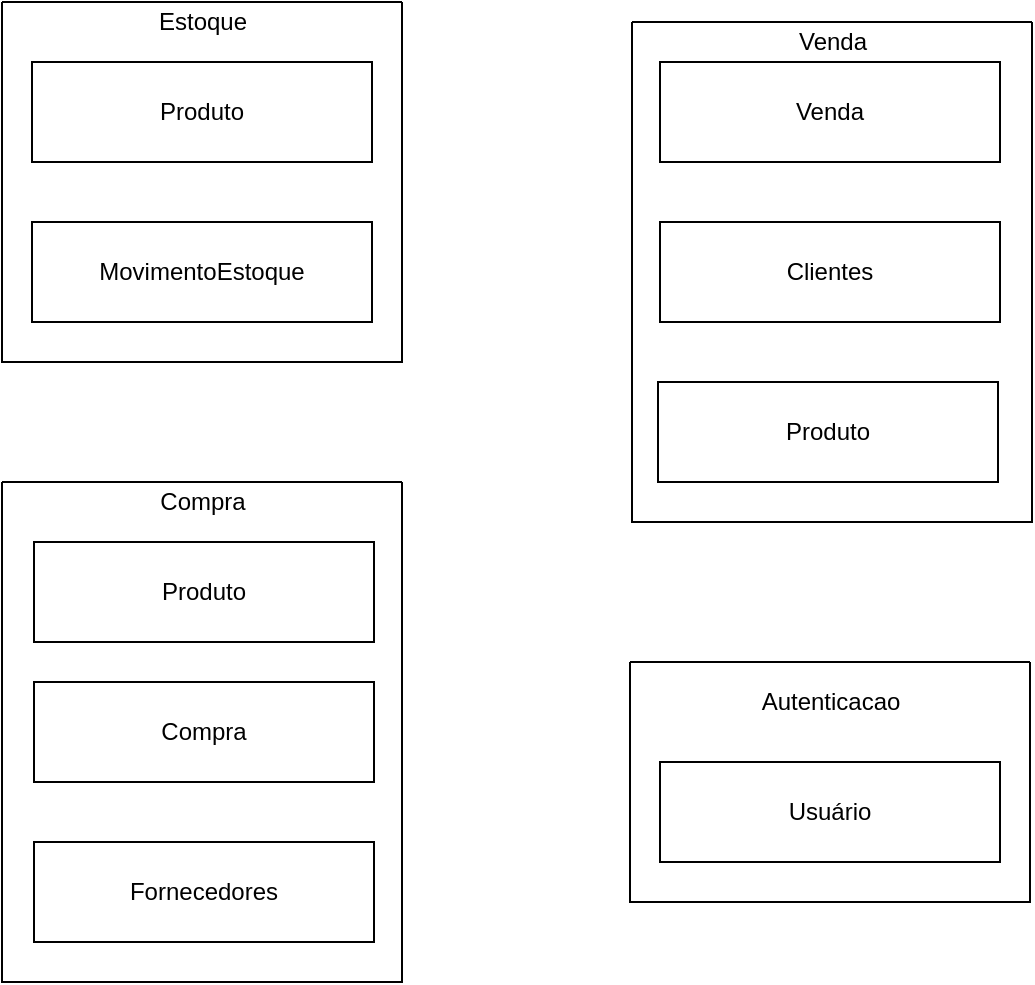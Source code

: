 <mxfile version="19.0.0" type="device"><diagram id="1IosLiBOQOUhHvTmXEfG" name="Page-1"><mxGraphModel dx="1221" dy="613" grid="1" gridSize="10" guides="1" tooltips="1" connect="1" arrows="1" fold="1" page="1" pageScale="1" pageWidth="827" pageHeight="1169" math="0" shadow="0"><root><mxCell id="0"/><mxCell id="1" parent="0"/><mxCell id="BzfKRBKe2GWCqheW0Z8F-1" value="Produto" style="rounded=0;whiteSpace=wrap;html=1;" parent="1" vertex="1"><mxGeometry x="100" y="70" width="170" height="50" as="geometry"/></mxCell><mxCell id="BzfKRBKe2GWCqheW0Z8F-2" value="MovimentoEstoque" style="rounded=0;whiteSpace=wrap;html=1;" parent="1" vertex="1"><mxGeometry x="100" y="150" width="170" height="50" as="geometry"/></mxCell><mxCell id="BzfKRBKe2GWCqheW0Z8F-3" value="Venda" style="rounded=0;whiteSpace=wrap;html=1;" parent="1" vertex="1"><mxGeometry x="414" y="70" width="170" height="50" as="geometry"/></mxCell><mxCell id="BzfKRBKe2GWCqheW0Z8F-4" value="Clientes" style="rounded=0;whiteSpace=wrap;html=1;" parent="1" vertex="1"><mxGeometry x="414" y="150" width="170" height="50" as="geometry"/></mxCell><mxCell id="BzfKRBKe2GWCqheW0Z8F-5" value="Fornecedores" style="rounded=0;whiteSpace=wrap;html=1;" parent="1" vertex="1"><mxGeometry x="101" y="460" width="170" height="50" as="geometry"/></mxCell><mxCell id="BzfKRBKe2GWCqheW0Z8F-6" value="Compra" style="rounded=0;whiteSpace=wrap;html=1;" parent="1" vertex="1"><mxGeometry x="101" y="380" width="170" height="50" as="geometry"/></mxCell><mxCell id="BzfKRBKe2GWCqheW0Z8F-16" value="" style="swimlane;startSize=0;" parent="1" vertex="1"><mxGeometry x="85" y="40" width="200" height="180" as="geometry"/></mxCell><mxCell id="BzfKRBKe2GWCqheW0Z8F-17" value="Estoque" style="text;html=1;align=center;verticalAlign=middle;resizable=0;points=[];autosize=1;strokeColor=none;fillColor=none;" parent="BzfKRBKe2GWCqheW0Z8F-16" vertex="1"><mxGeometry x="70" width="60" height="20" as="geometry"/></mxCell><mxCell id="BzfKRBKe2GWCqheW0Z8F-20" value="" style="swimlane;startSize=0;" parent="1" vertex="1"><mxGeometry x="400" y="50" width="200" height="250" as="geometry"/></mxCell><mxCell id="BzfKRBKe2GWCqheW0Z8F-21" value="Venda" style="text;html=1;align=center;verticalAlign=middle;resizable=0;points=[];autosize=1;strokeColor=none;fillColor=none;" parent="BzfKRBKe2GWCqheW0Z8F-20" vertex="1"><mxGeometry x="75" width="50" height="20" as="geometry"/></mxCell><mxCell id="BzfKRBKe2GWCqheW0Z8F-23" value="Produto" style="rounded=0;whiteSpace=wrap;html=1;" parent="BzfKRBKe2GWCqheW0Z8F-20" vertex="1"><mxGeometry x="13" y="180" width="170" height="50" as="geometry"/></mxCell><mxCell id="BzfKRBKe2GWCqheW0Z8F-28" value="Produto" style="rounded=0;whiteSpace=wrap;html=1;" parent="1" vertex="1"><mxGeometry x="101" y="310" width="170" height="50" as="geometry"/></mxCell><mxCell id="BzfKRBKe2GWCqheW0Z8F-29" value="" style="swimlane;startSize=0;" parent="1" vertex="1"><mxGeometry x="85" y="280" width="200" height="250" as="geometry"/></mxCell><mxCell id="BzfKRBKe2GWCqheW0Z8F-30" value="Compra" style="text;html=1;align=center;verticalAlign=middle;resizable=0;points=[];autosize=1;strokeColor=none;fillColor=none;" parent="BzfKRBKe2GWCqheW0Z8F-29" vertex="1"><mxGeometry x="70" width="60" height="20" as="geometry"/></mxCell><mxCell id="PbXKuPBY6TWcZi4zOALU-1" value="" style="swimlane;startSize=0;" vertex="1" parent="1"><mxGeometry x="399" y="370" width="200" height="120" as="geometry"/></mxCell><mxCell id="PbXKuPBY6TWcZi4zOALU-2" value="Usuário" style="rounded=0;whiteSpace=wrap;html=1;" vertex="1" parent="PbXKuPBY6TWcZi4zOALU-1"><mxGeometry x="15" y="50" width="170" height="50" as="geometry"/></mxCell><mxCell id="PbXKuPBY6TWcZi4zOALU-3" value="Autenticacao" style="text;html=1;align=center;verticalAlign=middle;resizable=0;points=[];autosize=1;strokeColor=none;fillColor=none;" vertex="1" parent="PbXKuPBY6TWcZi4zOALU-1"><mxGeometry x="60" y="10" width="80" height="20" as="geometry"/></mxCell></root></mxGraphModel></diagram></mxfile>
